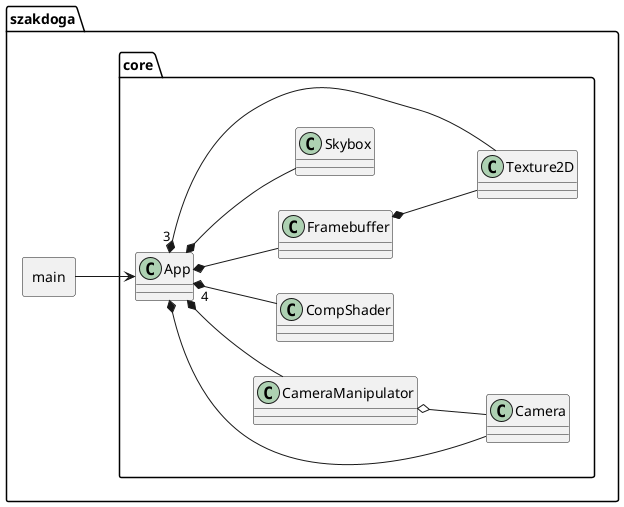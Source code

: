 @startuml
left to right direction



namespace szakdoga {
	rectangle main {
	}

	namespace core {
		class App {
		}
		class Camera {
		}
		class CameraManipulator {
		}
		class CompShader {
		}
		class Framebuffer {
		}
		class Skybox {
		}
		class Texture2D {
		}
	}
}



szakdoga.main --> szakdoga.core.App

szakdoga.core.App *-- szakdoga.core.Camera
szakdoga.core.App *-- szakdoga.core.CameraManipulator
szakdoga.core.App "4" *-- szakdoga.core.CompShader
szakdoga.core.App *-- szakdoga.core.Framebuffer
szakdoga.core.App *-- szakdoga.core.Skybox
szakdoga.core.App "3" *-- szakdoga.core.Texture2D
szakdoga.core.CameraManipulator o-- szakdoga.core.Camera
szakdoga.core.Framebuffer *-- szakdoga.core.Texture2D



@enduml
